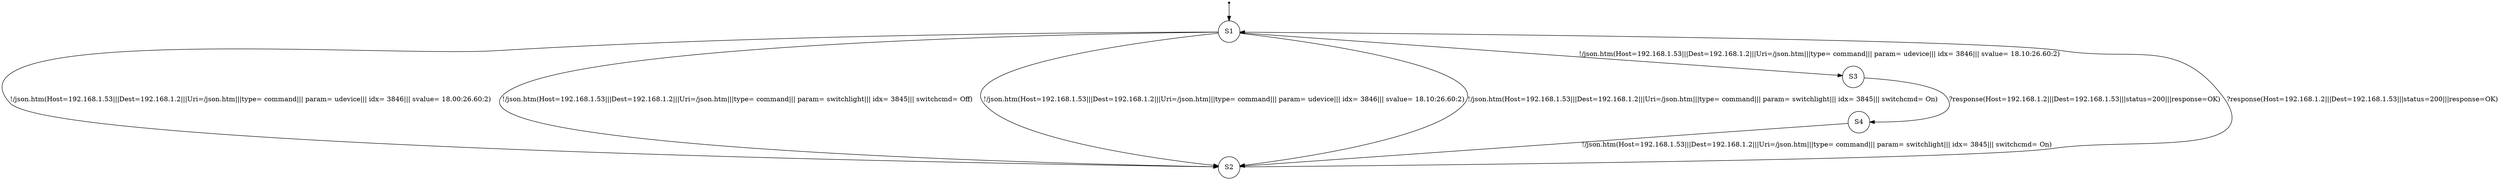 digraph LTS {
S00[shape=point]
S1[label=S1,shape=circle];
S2[label=S2,shape=circle];
S3[label=S3,shape=circle];
S4[label=S4,shape=circle];
S00 -> S1
S1 -> S2[label ="!/json.htm(Host=192.168.1.53|||Dest=192.168.1.2|||Uri=/json.htm|||type= command||| param= udevice||| idx= 3846||| svalue= 18.00:26.60:2)"];
S1 -> S2[label ="!/json.htm(Host=192.168.1.53|||Dest=192.168.1.2|||Uri=/json.htm|||type= command||| param= switchlight||| idx= 3845||| switchcmd= Off)"];
S1 -> S2[label ="!/json.htm(Host=192.168.1.53|||Dest=192.168.1.2|||Uri=/json.htm|||type= command||| param= udevice||| idx= 3846||| svalue= 18.10:26.60:2)"];
S1 -> S2[label ="!/json.htm(Host=192.168.1.53|||Dest=192.168.1.2|||Uri=/json.htm|||type= command||| param= switchlight||| idx= 3845||| switchcmd= On)"];
S1 -> S3[label ="!/json.htm(Host=192.168.1.53|||Dest=192.168.1.2|||Uri=/json.htm|||type= command||| param= udevice||| idx= 3846||| svalue= 18.10:26.60:2)"];
S2 -> S1[label ="?response(Host=192.168.1.2|||Dest=192.168.1.53|||status=200|||response=OK)"];
S3 -> S4[label ="?response(Host=192.168.1.2|||Dest=192.168.1.53|||status=200|||response=OK)"];
S4 -> S2[label ="!/json.htm(Host=192.168.1.53|||Dest=192.168.1.2|||Uri=/json.htm|||type= command||| param= switchlight||| idx= 3845||| switchcmd= On)"];
}
